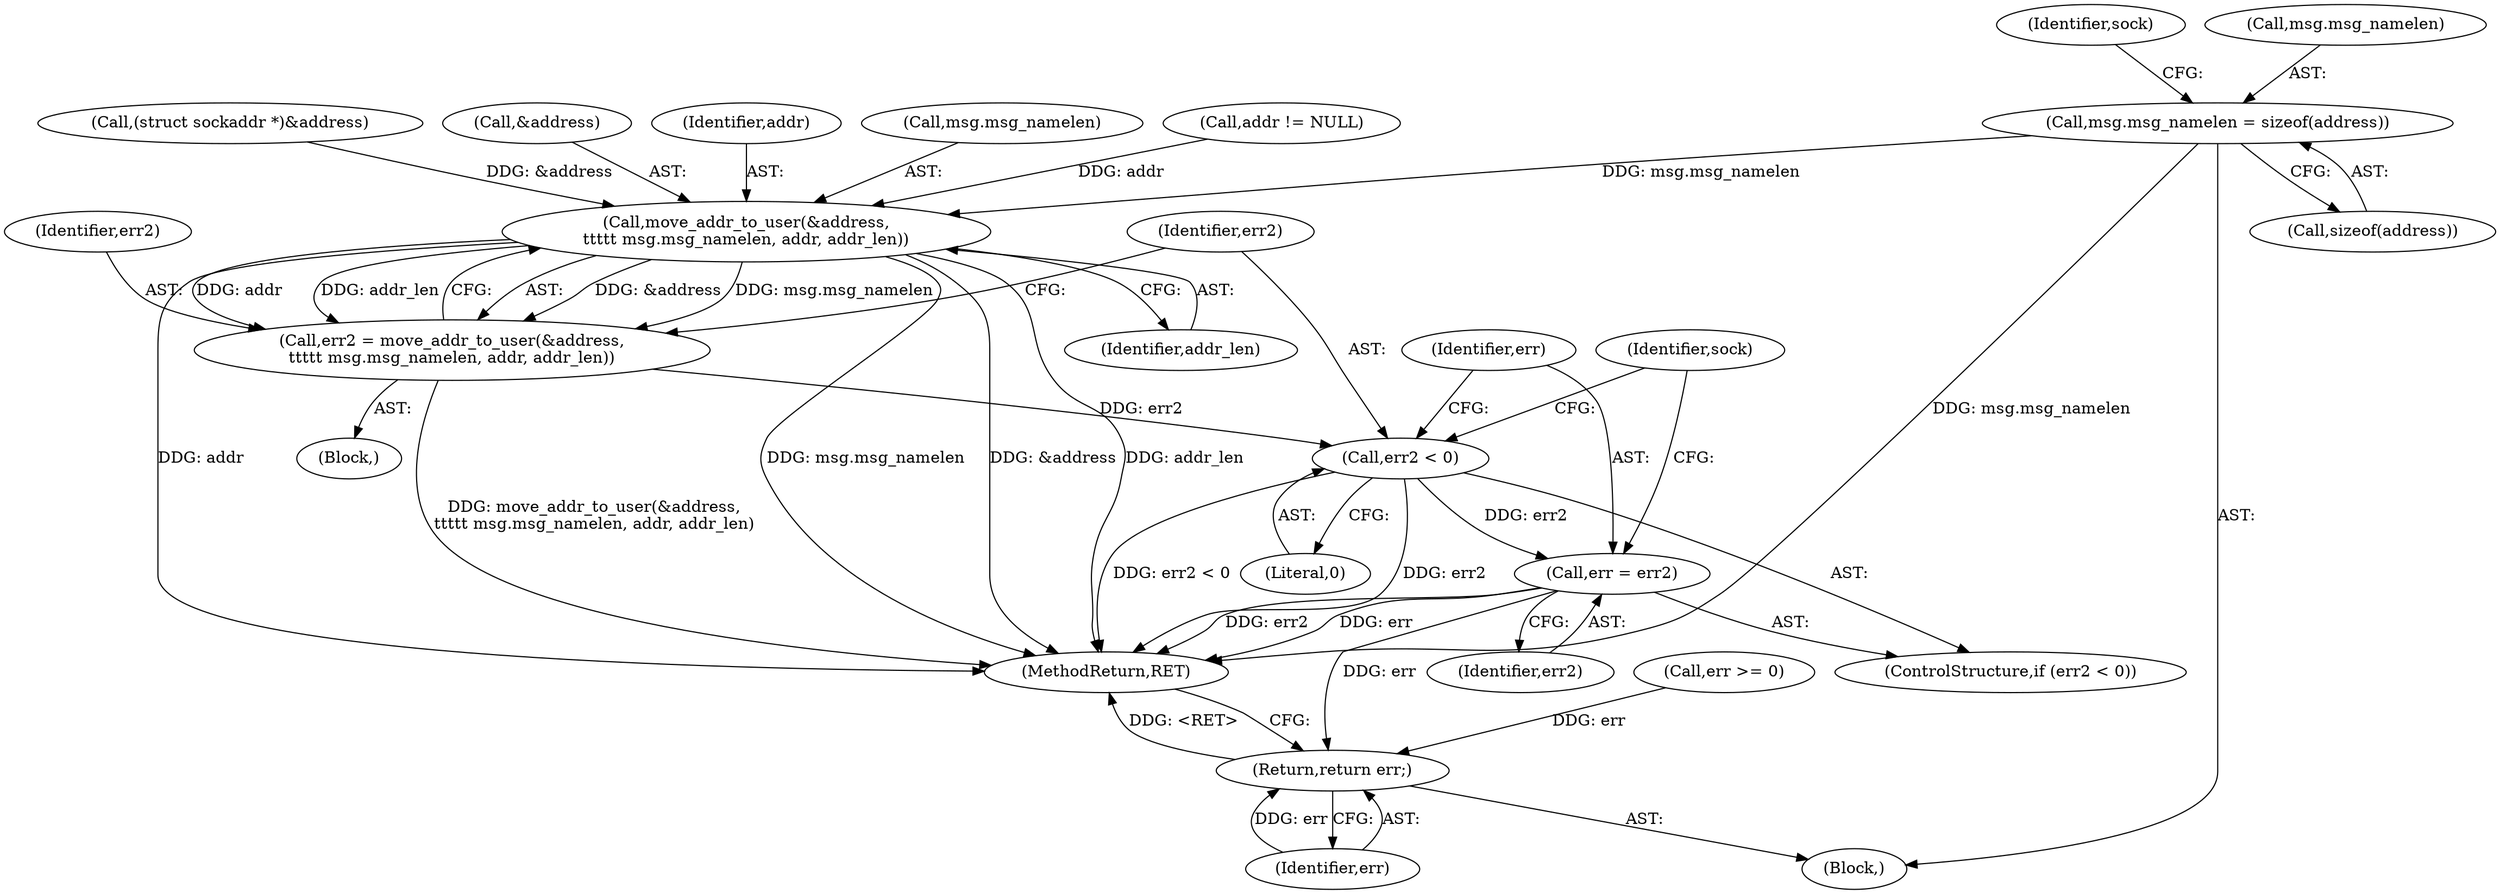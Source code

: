 digraph "1_linux_f3d3342602f8bcbf37d7c46641cb9bca7618eb1c_30@API" {
"1000180" [label="(Call,msg.msg_namelen = sizeof(address))"];
"1000216" [label="(Call,move_addr_to_user(&address,\n\t\t\t\t\t msg.msg_namelen, addr, addr_len))"];
"1000214" [label="(Call,err2 = move_addr_to_user(&address,\n\t\t\t\t\t msg.msg_namelen, addr, addr_len))"];
"1000225" [label="(Call,err2 < 0)"];
"1000228" [label="(Call,err = err2)"];
"1000237" [label="(Return,return err;)"];
"1000226" [label="(Identifier,err2)"];
"1000213" [label="(Block,)"];
"1000223" [label="(Identifier,addr_len)"];
"1000233" [label="(Identifier,sock)"];
"1000237" [label="(Return,return err;)"];
"1000219" [label="(Call,msg.msg_namelen)"];
"1000214" [label="(Call,err2 = move_addr_to_user(&address,\n\t\t\t\t\t msg.msg_namelen, addr, addr_len))"];
"1000210" [label="(Call,addr != NULL)"];
"1000224" [label="(ControlStructure,if (err2 < 0))"];
"1000190" [label="(Identifier,sock)"];
"1000239" [label="(MethodReturn,RET)"];
"1000181" [label="(Call,msg.msg_namelen)"];
"1000176" [label="(Call,(struct sockaddr *)&address)"];
"1000217" [label="(Call,&address)"];
"1000222" [label="(Identifier,addr)"];
"1000114" [label="(Block,)"];
"1000230" [label="(Identifier,err2)"];
"1000229" [label="(Identifier,err)"];
"1000225" [label="(Call,err2 < 0)"];
"1000238" [label="(Identifier,err)"];
"1000228" [label="(Call,err = err2)"];
"1000180" [label="(Call,msg.msg_namelen = sizeof(address))"];
"1000215" [label="(Identifier,err2)"];
"1000207" [label="(Call,err >= 0)"];
"1000227" [label="(Literal,0)"];
"1000216" [label="(Call,move_addr_to_user(&address,\n\t\t\t\t\t msg.msg_namelen, addr, addr_len))"];
"1000184" [label="(Call,sizeof(address))"];
"1000180" -> "1000114"  [label="AST: "];
"1000180" -> "1000184"  [label="CFG: "];
"1000181" -> "1000180"  [label="AST: "];
"1000184" -> "1000180"  [label="AST: "];
"1000190" -> "1000180"  [label="CFG: "];
"1000180" -> "1000239"  [label="DDG: msg.msg_namelen"];
"1000180" -> "1000216"  [label="DDG: msg.msg_namelen"];
"1000216" -> "1000214"  [label="AST: "];
"1000216" -> "1000223"  [label="CFG: "];
"1000217" -> "1000216"  [label="AST: "];
"1000219" -> "1000216"  [label="AST: "];
"1000222" -> "1000216"  [label="AST: "];
"1000223" -> "1000216"  [label="AST: "];
"1000214" -> "1000216"  [label="CFG: "];
"1000216" -> "1000239"  [label="DDG: addr_len"];
"1000216" -> "1000239"  [label="DDG: msg.msg_namelen"];
"1000216" -> "1000239"  [label="DDG: &address"];
"1000216" -> "1000239"  [label="DDG: addr"];
"1000216" -> "1000214"  [label="DDG: &address"];
"1000216" -> "1000214"  [label="DDG: msg.msg_namelen"];
"1000216" -> "1000214"  [label="DDG: addr"];
"1000216" -> "1000214"  [label="DDG: addr_len"];
"1000176" -> "1000216"  [label="DDG: &address"];
"1000210" -> "1000216"  [label="DDG: addr"];
"1000214" -> "1000213"  [label="AST: "];
"1000215" -> "1000214"  [label="AST: "];
"1000226" -> "1000214"  [label="CFG: "];
"1000214" -> "1000239"  [label="DDG: move_addr_to_user(&address,\n\t\t\t\t\t msg.msg_namelen, addr, addr_len)"];
"1000214" -> "1000225"  [label="DDG: err2"];
"1000225" -> "1000224"  [label="AST: "];
"1000225" -> "1000227"  [label="CFG: "];
"1000226" -> "1000225"  [label="AST: "];
"1000227" -> "1000225"  [label="AST: "];
"1000229" -> "1000225"  [label="CFG: "];
"1000233" -> "1000225"  [label="CFG: "];
"1000225" -> "1000239"  [label="DDG: err2 < 0"];
"1000225" -> "1000239"  [label="DDG: err2"];
"1000225" -> "1000228"  [label="DDG: err2"];
"1000228" -> "1000224"  [label="AST: "];
"1000228" -> "1000230"  [label="CFG: "];
"1000229" -> "1000228"  [label="AST: "];
"1000230" -> "1000228"  [label="AST: "];
"1000233" -> "1000228"  [label="CFG: "];
"1000228" -> "1000239"  [label="DDG: err"];
"1000228" -> "1000239"  [label="DDG: err2"];
"1000228" -> "1000237"  [label="DDG: err"];
"1000237" -> "1000114"  [label="AST: "];
"1000237" -> "1000238"  [label="CFG: "];
"1000238" -> "1000237"  [label="AST: "];
"1000239" -> "1000237"  [label="CFG: "];
"1000237" -> "1000239"  [label="DDG: <RET>"];
"1000238" -> "1000237"  [label="DDG: err"];
"1000207" -> "1000237"  [label="DDG: err"];
}
